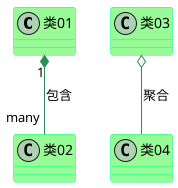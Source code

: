 @startuml
skinparam class {
    BackgroundColor PaleGreen
    ArrowColor SeaGreen
    BorderColor SpringGreen
}
skinparam StereotypeCBackgroundColor YellowGreen

类01 "1" *-- "many" 类02 : 包含
类03 o-- 类04 : 聚合

@enduml